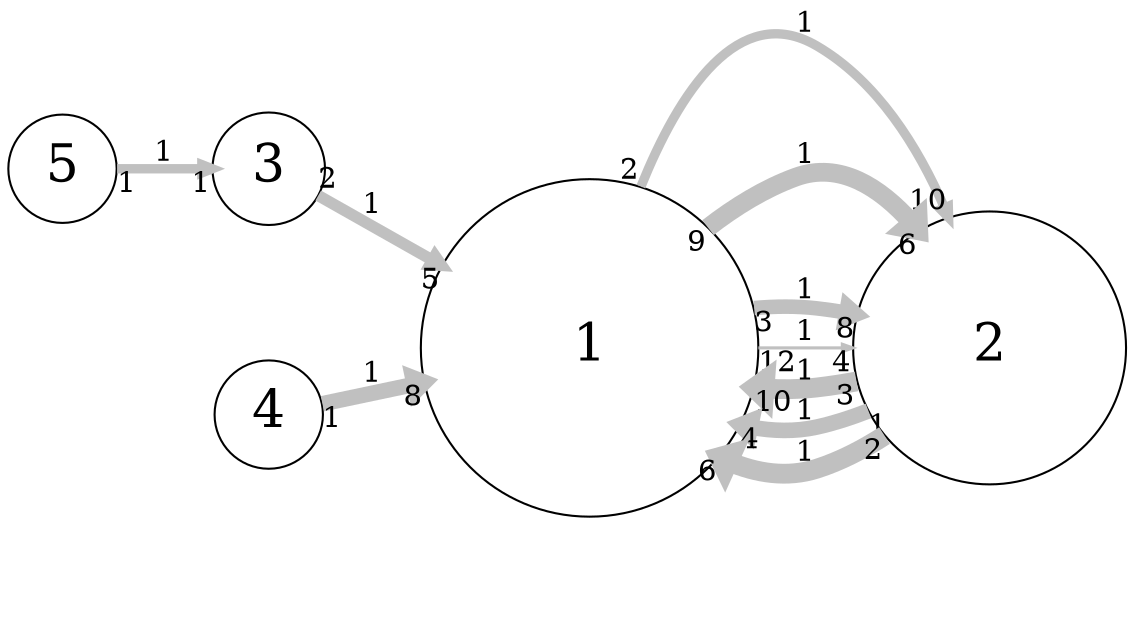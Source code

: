digraph "" {
	graph [bb="0,0,527.01,301.58",
		overlap=false,
		rankdir=LR,
		ratio=0.5,
		scale=1,
		splines=spline
	];
	node [fontsize=25,
		label="\N",
		shape=circle
	];
	edge [arrowsize=0.5,
		splines=true
	];
	0	[height=2.25,
		label=1,
		pos="272.01,132.08",
		width=2.25];
	1	[height=1.8214,
		label=2,
		pos="461.01,132.08",
		width=1.8214];
	0 -> 1	[key=0,
		capacity=1,
		color=grey,
		from_pd=1,
		head_lp="449.24,203.52",
		headlabel=10,
		label=1,
		lp="374.01,293.33",
		penwidth=4.5,
		pos="e,442.49,195.27 294.06,210.49 311.19,258.2 338.87,305.91 377.39,283.08 406.26,265.97 425.7,234.81 438.43,205.22",
		pt=12,
		tail_lp="297.43,218.74",
		taillabel=2,
		to_pd=9];
	0 -> 1	[key=1,
		capacity=1,
		color=grey,
		from_pd=8,
		head_lp="426.05,198.09",
		headlabel=6,
		label=1,
		lp="374.01,227.33",
		penwidth=9.0,
		pos="e,429.42,189.84 327.17,191.72 340.25,202.49 355,212.17 370.64,218.08 390.1,225.43 407.6,214.98 421.85,199.13",
		pt=3,
		tail_lp="330.55,183.47",
		taillabel=9,
		to_pd=5];
	0 -> 1	[key=2,
		capacity=1,
		color=grey,
		from_pd=2,
		head_lp="393.76,140.68",
		headlabel=8,
		label=1,
		lp="374.01,161.33",
		penwidth=7.0,
		pos="e,397.14,148.93 350.91,152.36 359.81,153.08 368.78,153.1 377.39,152.08 380.11,151.75 382.87,151.37 385.65,150.94",
		pt=7,
		tail_lp="354.28,160.61",
		taillabel=3,
		to_pd=7];
	0 -> 1	[key=3,
		capacity=1,
		color=grey,
		from_pd=11,
		head_lp="391.69,123.4",
		headlabel=4,
		label=1,
		lp="374.01,140.33",
		penwidth=1.5,
		pos="e,395.06,131.65 353.36,131.57 361.48,131.55 369.59,131.55 377.39,131.58 380.79,131.59 384.28,131.6 387.8,131.61",
		pt=18,
		tail_lp="360.11,123.32",
		taillabel=12,
		to_pd=3];
	1 -> 0	[key=0,
		capacity=1,
		color=grey,
		from_pd=2,
		head_lp="357.36,103.07",
		headlabel=10,
		label=1,
		lp="374.01,120.33",
		penwidth=9.5,
		pos="e,350.61,111.32 397.6,114.9 390.82,113.54 383.99,112.38 377.39,111.58 372.63,111 367.76,110.74 362.85,110.76",
		pt=2,
		tail_lp="394.23,106.65",
		taillabel=3,
		to_pd=9];
	1 -> 0	[key=1,
		capacity=1,
		color=grey,
		from_pd=0,
		head_lp="339.19,83.424",
		headlabel=4,
		label=1,
		lp="374.01,99.327",
		penwidth=7.5,
		pos="e,342.57,91.674 403.99,99.659 395.32,95.915 386.29,92.687 377.39,90.577 369.67,88.749 361.78,88.548 353.95,89.503",
		pt=6,
		tail_lp="400.62,91.409",
		taillabel=1,
		to_pd=3];
	1 -> 0	[key=2,
		capacity=1,
		color=grey,
		from_pd=1,
		head_lp="327.64,84.396",
		headlabel=6,
		label=1,
		lp="374.01,78.327",
		penwidth=9.5,
		pos="e,331.02,76.146 412.34,88.014 401.57,80.444 389.66,73.698 377.39,69.577 365.52,65.595 353.56,66.805 342.18,71.016",
		pt=2,
		tail_lp="408.97,79.764",
		taillabel=2,
		to_pd=5];
	2	[height=0.75,
		label=3,
		pos="121.01,215.08",
		width=0.75];
	2 -> 0	[key=0,
		capacity=1,
		color=grey,
		from_pd=1,
		head_lp="197.22,179.55",
		headlabel=5,
		label=1,
		lp="170.01,197.33",
		penwidth=5.5,
		pos="e,200.6,171.3 144.97,202.29 157.52,195.3 173.91,186.17 190.69,176.82",
		pt=10,
		tail_lp="148.34,194.04",
		taillabel=2,
		to_pd=4];
	3	[height=0.71693,
		label=4,
		pos="121.01,99.077",
		width=0.71693];
	3 -> 0	[key=0,
		capacity=1,
		color=grey,
		from_pd=0,
		head_lp="189.23,106.46",
		headlabel=8,
		label=1,
		lp="170.01,118.33",
		penwidth=7.5,
		pos="e,192.6,114.71 146.62,104.53 156.53,106.72 168.61,109.4 181.32,112.21",
		pt=6,
		tail_lp="149.99,96.276",
		taillabel=1,
		to_pd=7];
	4	[height=0.71693,
		label=5,
		pos="26.012,215.08",
		width=0.71693];
	4 -> 2	[key=0,
		capacity=1,
		color=grey,
		from_pd=0,
		head_lp="90.344,206.83",
		headlabel=1,
		label=1,
		lp="73.012,223.33",
		penwidth=4.5,
		pos="e,93.719,215.08 51.934,215.08 61.417,215.08 72.438,215.08 82.815,215.08",
		pt=12,
		tail_lp="55.309,206.83",
		taillabel=1,
		to_pd=0];
}
